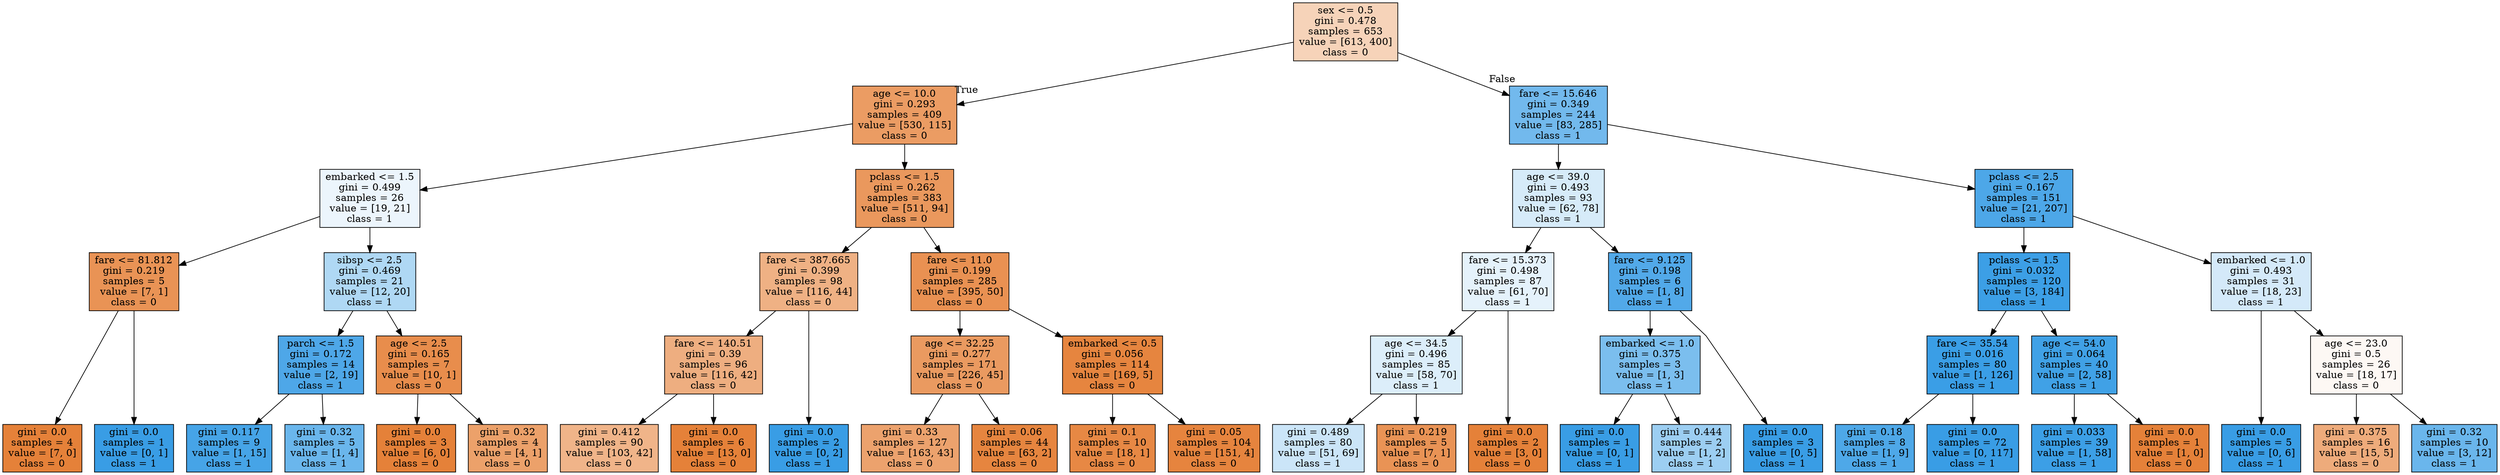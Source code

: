 digraph Tree {
node [shape=box, style="filled", color="black"] ;
graph [ranksep=equally, splines=polyline] ;
0 [label="sex <= 0.5\ngini = 0.478\nsamples = 653\nvalue = [613, 400]\nclass = 0", fillcolor="#e5813959"] ;
1 [label="age <= 10.0\ngini = 0.293\nsamples = 409\nvalue = [530, 115]\nclass = 0", fillcolor="#e58139c8"] ;
0 -> 1 [labeldistance=2.5, labelangle=45, headlabel="True"] ;
2 [label="embarked <= 1.5\ngini = 0.499\nsamples = 26\nvalue = [19, 21]\nclass = 1", fillcolor="#399de518"] ;
1 -> 2 ;
3 [label="fare <= 81.812\ngini = 0.219\nsamples = 5\nvalue = [7, 1]\nclass = 0", fillcolor="#e58139db"] ;
2 -> 3 ;
4 [label="gini = 0.0\nsamples = 4\nvalue = [7, 0]\nclass = 0", fillcolor="#e58139ff"] ;
3 -> 4 ;
5 [label="gini = 0.0\nsamples = 1\nvalue = [0, 1]\nclass = 1", fillcolor="#399de5ff"] ;
3 -> 5 ;
6 [label="sibsp <= 2.5\ngini = 0.469\nsamples = 21\nvalue = [12, 20]\nclass = 1", fillcolor="#399de566"] ;
2 -> 6 ;
7 [label="parch <= 1.5\ngini = 0.172\nsamples = 14\nvalue = [2, 19]\nclass = 1", fillcolor="#399de5e4"] ;
6 -> 7 ;
8 [label="gini = 0.117\nsamples = 9\nvalue = [1, 15]\nclass = 1", fillcolor="#399de5ee"] ;
7 -> 8 ;
9 [label="gini = 0.32\nsamples = 5\nvalue = [1, 4]\nclass = 1", fillcolor="#399de5bf"] ;
7 -> 9 ;
10 [label="age <= 2.5\ngini = 0.165\nsamples = 7\nvalue = [10, 1]\nclass = 0", fillcolor="#e58139e6"] ;
6 -> 10 ;
11 [label="gini = 0.0\nsamples = 3\nvalue = [6, 0]\nclass = 0", fillcolor="#e58139ff"] ;
10 -> 11 ;
12 [label="gini = 0.32\nsamples = 4\nvalue = [4, 1]\nclass = 0", fillcolor="#e58139bf"] ;
10 -> 12 ;
13 [label="pclass <= 1.5\ngini = 0.262\nsamples = 383\nvalue = [511, 94]\nclass = 0", fillcolor="#e58139d0"] ;
1 -> 13 ;
14 [label="fare <= 387.665\ngini = 0.399\nsamples = 98\nvalue = [116, 44]\nclass = 0", fillcolor="#e581399e"] ;
13 -> 14 ;
15 [label="fare <= 140.51\ngini = 0.39\nsamples = 96\nvalue = [116, 42]\nclass = 0", fillcolor="#e58139a3"] ;
14 -> 15 ;
16 [label="gini = 0.412\nsamples = 90\nvalue = [103, 42]\nclass = 0", fillcolor="#e5813997"] ;
15 -> 16 ;
17 [label="gini = 0.0\nsamples = 6\nvalue = [13, 0]\nclass = 0", fillcolor="#e58139ff"] ;
15 -> 17 ;
18 [label="gini = 0.0\nsamples = 2\nvalue = [0, 2]\nclass = 1", fillcolor="#399de5ff"] ;
14 -> 18 ;
19 [label="fare <= 11.0\ngini = 0.199\nsamples = 285\nvalue = [395, 50]\nclass = 0", fillcolor="#e58139df"] ;
13 -> 19 ;
20 [label="age <= 32.25\ngini = 0.277\nsamples = 171\nvalue = [226, 45]\nclass = 0", fillcolor="#e58139cc"] ;
19 -> 20 ;
21 [label="gini = 0.33\nsamples = 127\nvalue = [163, 43]\nclass = 0", fillcolor="#e58139bc"] ;
20 -> 21 ;
22 [label="gini = 0.06\nsamples = 44\nvalue = [63, 2]\nclass = 0", fillcolor="#e58139f7"] ;
20 -> 22 ;
23 [label="embarked <= 0.5\ngini = 0.056\nsamples = 114\nvalue = [169, 5]\nclass = 0", fillcolor="#e58139f7"] ;
19 -> 23 ;
24 [label="gini = 0.1\nsamples = 10\nvalue = [18, 1]\nclass = 0", fillcolor="#e58139f1"] ;
23 -> 24 ;
25 [label="gini = 0.05\nsamples = 104\nvalue = [151, 4]\nclass = 0", fillcolor="#e58139f8"] ;
23 -> 25 ;
26 [label="fare <= 15.646\ngini = 0.349\nsamples = 244\nvalue = [83, 285]\nclass = 1", fillcolor="#399de5b5"] ;
0 -> 26 [labeldistance=2.5, labelangle=-45, headlabel="False"] ;
27 [label="age <= 39.0\ngini = 0.493\nsamples = 93\nvalue = [62, 78]\nclass = 1", fillcolor="#399de534"] ;
26 -> 27 ;
28 [label="fare <= 15.373\ngini = 0.498\nsamples = 87\nvalue = [61, 70]\nclass = 1", fillcolor="#399de521"] ;
27 -> 28 ;
29 [label="age <= 34.5\ngini = 0.496\nsamples = 85\nvalue = [58, 70]\nclass = 1", fillcolor="#399de52c"] ;
28 -> 29 ;
30 [label="gini = 0.489\nsamples = 80\nvalue = [51, 69]\nclass = 1", fillcolor="#399de543"] ;
29 -> 30 ;
31 [label="gini = 0.219\nsamples = 5\nvalue = [7, 1]\nclass = 0", fillcolor="#e58139db"] ;
29 -> 31 ;
32 [label="gini = 0.0\nsamples = 2\nvalue = [3, 0]\nclass = 0", fillcolor="#e58139ff"] ;
28 -> 32 ;
33 [label="fare <= 9.125\ngini = 0.198\nsamples = 6\nvalue = [1, 8]\nclass = 1", fillcolor="#399de5df"] ;
27 -> 33 ;
34 [label="embarked <= 1.0\ngini = 0.375\nsamples = 3\nvalue = [1, 3]\nclass = 1", fillcolor="#399de5aa"] ;
33 -> 34 ;
35 [label="gini = 0.0\nsamples = 1\nvalue = [0, 1]\nclass = 1", fillcolor="#399de5ff"] ;
34 -> 35 ;
36 [label="gini = 0.444\nsamples = 2\nvalue = [1, 2]\nclass = 1", fillcolor="#399de57f"] ;
34 -> 36 ;
37 [label="gini = 0.0\nsamples = 3\nvalue = [0, 5]\nclass = 1", fillcolor="#399de5ff"] ;
33 -> 37 ;
38 [label="pclass <= 2.5\ngini = 0.167\nsamples = 151\nvalue = [21, 207]\nclass = 1", fillcolor="#399de5e5"] ;
26 -> 38 ;
39 [label="pclass <= 1.5\ngini = 0.032\nsamples = 120\nvalue = [3, 184]\nclass = 1", fillcolor="#399de5fb"] ;
38 -> 39 ;
40 [label="fare <= 35.54\ngini = 0.016\nsamples = 80\nvalue = [1, 126]\nclass = 1", fillcolor="#399de5fd"] ;
39 -> 40 ;
41 [label="gini = 0.18\nsamples = 8\nvalue = [1, 9]\nclass = 1", fillcolor="#399de5e3"] ;
40 -> 41 ;
42 [label="gini = 0.0\nsamples = 72\nvalue = [0, 117]\nclass = 1", fillcolor="#399de5ff"] ;
40 -> 42 ;
43 [label="age <= 54.0\ngini = 0.064\nsamples = 40\nvalue = [2, 58]\nclass = 1", fillcolor="#399de5f6"] ;
39 -> 43 ;
44 [label="gini = 0.033\nsamples = 39\nvalue = [1, 58]\nclass = 1", fillcolor="#399de5fb"] ;
43 -> 44 ;
45 [label="gini = 0.0\nsamples = 1\nvalue = [1, 0]\nclass = 0", fillcolor="#e58139ff"] ;
43 -> 45 ;
46 [label="embarked <= 1.0\ngini = 0.493\nsamples = 31\nvalue = [18, 23]\nclass = 1", fillcolor="#399de537"] ;
38 -> 46 ;
47 [label="gini = 0.0\nsamples = 5\nvalue = [0, 6]\nclass = 1", fillcolor="#399de5ff"] ;
46 -> 47 ;
48 [label="age <= 23.0\ngini = 0.5\nsamples = 26\nvalue = [18, 17]\nclass = 0", fillcolor="#e581390e"] ;
46 -> 48 ;
49 [label="gini = 0.375\nsamples = 16\nvalue = [15, 5]\nclass = 0", fillcolor="#e58139aa"] ;
48 -> 49 ;
50 [label="gini = 0.32\nsamples = 10\nvalue = [3, 12]\nclass = 1", fillcolor="#399de5bf"] ;
48 -> 50 ;
{rank=same ; 0} ;
{rank=same ; 1; 26} ;
{rank=same ; 2; 13; 27; 38} ;
{rank=same ; 3; 6; 14; 19; 28; 33; 39; 46} ;
{rank=same ; 7; 10; 15; 20; 23; 29; 34; 40; 43; 48} ;
{rank=same ; 4; 5; 8; 9; 11; 12; 16; 17; 18; 21; 22; 24; 25; 30; 31; 32; 35; 36; 37; 41; 42; 44; 45; 47; 49; 50} ;
}